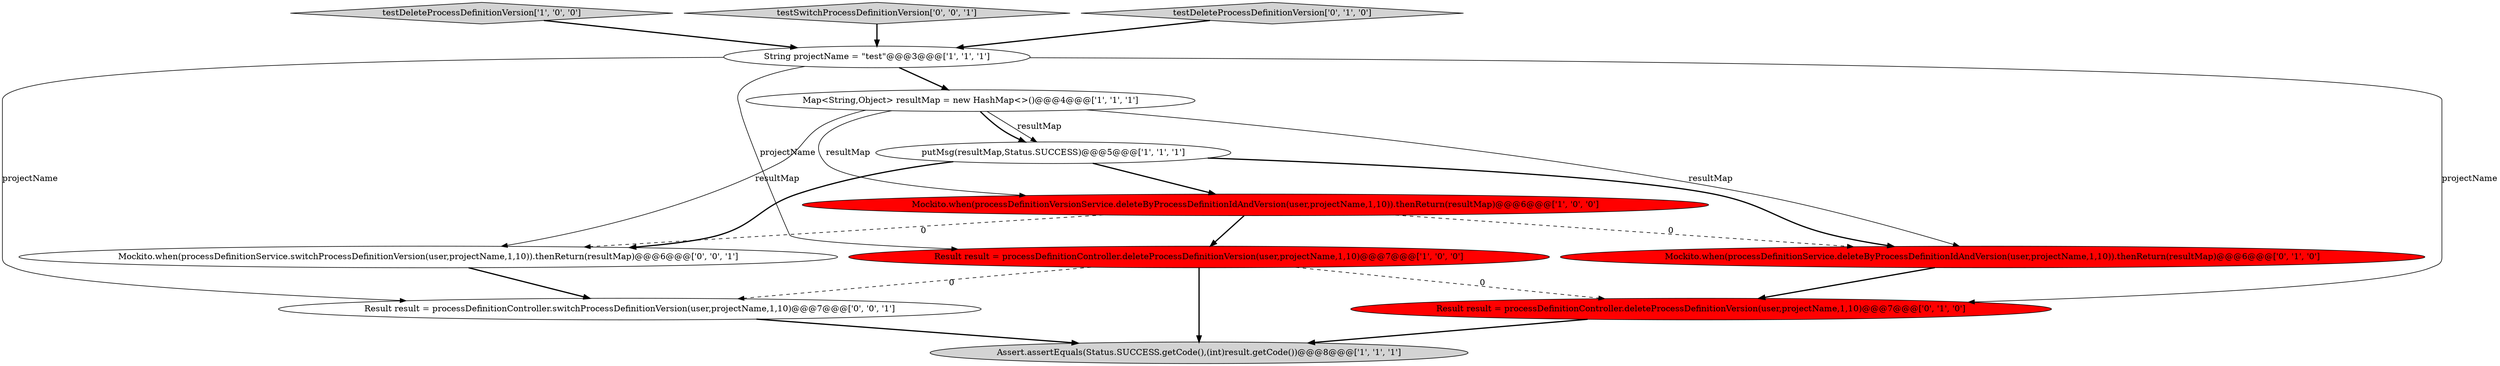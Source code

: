 digraph {
5 [style = filled, label = "Assert.assertEquals(Status.SUCCESS.getCode(),(int)result.getCode())@@@8@@@['1', '1', '1']", fillcolor = lightgray, shape = ellipse image = "AAA0AAABBB1BBB"];
3 [style = filled, label = "testDeleteProcessDefinitionVersion['1', '0', '0']", fillcolor = lightgray, shape = diamond image = "AAA0AAABBB1BBB"];
0 [style = filled, label = "Mockito.when(processDefinitionVersionService.deleteByProcessDefinitionIdAndVersion(user,projectName,1,10)).thenReturn(resultMap)@@@6@@@['1', '0', '0']", fillcolor = red, shape = ellipse image = "AAA1AAABBB1BBB"];
1 [style = filled, label = "Result result = processDefinitionController.deleteProcessDefinitionVersion(user,projectName,1,10)@@@7@@@['1', '0', '0']", fillcolor = red, shape = ellipse image = "AAA1AAABBB1BBB"];
6 [style = filled, label = "String projectName = \"test\"@@@3@@@['1', '1', '1']", fillcolor = white, shape = ellipse image = "AAA0AAABBB1BBB"];
11 [style = filled, label = "testSwitchProcessDefinitionVersion['0', '0', '1']", fillcolor = lightgray, shape = diamond image = "AAA0AAABBB3BBB"];
4 [style = filled, label = "putMsg(resultMap,Status.SUCCESS)@@@5@@@['1', '1', '1']", fillcolor = white, shape = ellipse image = "AAA0AAABBB1BBB"];
9 [style = filled, label = "Mockito.when(processDefinitionService.deleteByProcessDefinitionIdAndVersion(user,projectName,1,10)).thenReturn(resultMap)@@@6@@@['0', '1', '0']", fillcolor = red, shape = ellipse image = "AAA1AAABBB2BBB"];
2 [style = filled, label = "Map<String,Object> resultMap = new HashMap<>()@@@4@@@['1', '1', '1']", fillcolor = white, shape = ellipse image = "AAA0AAABBB1BBB"];
12 [style = filled, label = "Result result = processDefinitionController.switchProcessDefinitionVersion(user,projectName,1,10)@@@7@@@['0', '0', '1']", fillcolor = white, shape = ellipse image = "AAA0AAABBB3BBB"];
10 [style = filled, label = "Mockito.when(processDefinitionService.switchProcessDefinitionVersion(user,projectName,1,10)).thenReturn(resultMap)@@@6@@@['0', '0', '1']", fillcolor = white, shape = ellipse image = "AAA0AAABBB3BBB"];
8 [style = filled, label = "Result result = processDefinitionController.deleteProcessDefinitionVersion(user,projectName,1,10)@@@7@@@['0', '1', '0']", fillcolor = red, shape = ellipse image = "AAA1AAABBB2BBB"];
7 [style = filled, label = "testDeleteProcessDefinitionVersion['0', '1', '0']", fillcolor = lightgray, shape = diamond image = "AAA0AAABBB2BBB"];
1->5 [style = bold, label=""];
4->9 [style = bold, label=""];
4->10 [style = bold, label=""];
12->5 [style = bold, label=""];
2->10 [style = solid, label="resultMap"];
11->6 [style = bold, label=""];
3->6 [style = bold, label=""];
2->0 [style = solid, label="resultMap"];
6->1 [style = solid, label="projectName"];
9->8 [style = bold, label=""];
2->4 [style = bold, label=""];
0->10 [style = dashed, label="0"];
2->4 [style = solid, label="resultMap"];
4->0 [style = bold, label=""];
6->2 [style = bold, label=""];
6->8 [style = solid, label="projectName"];
1->12 [style = dashed, label="0"];
8->5 [style = bold, label=""];
10->12 [style = bold, label=""];
0->1 [style = bold, label=""];
7->6 [style = bold, label=""];
1->8 [style = dashed, label="0"];
0->9 [style = dashed, label="0"];
6->12 [style = solid, label="projectName"];
2->9 [style = solid, label="resultMap"];
}
